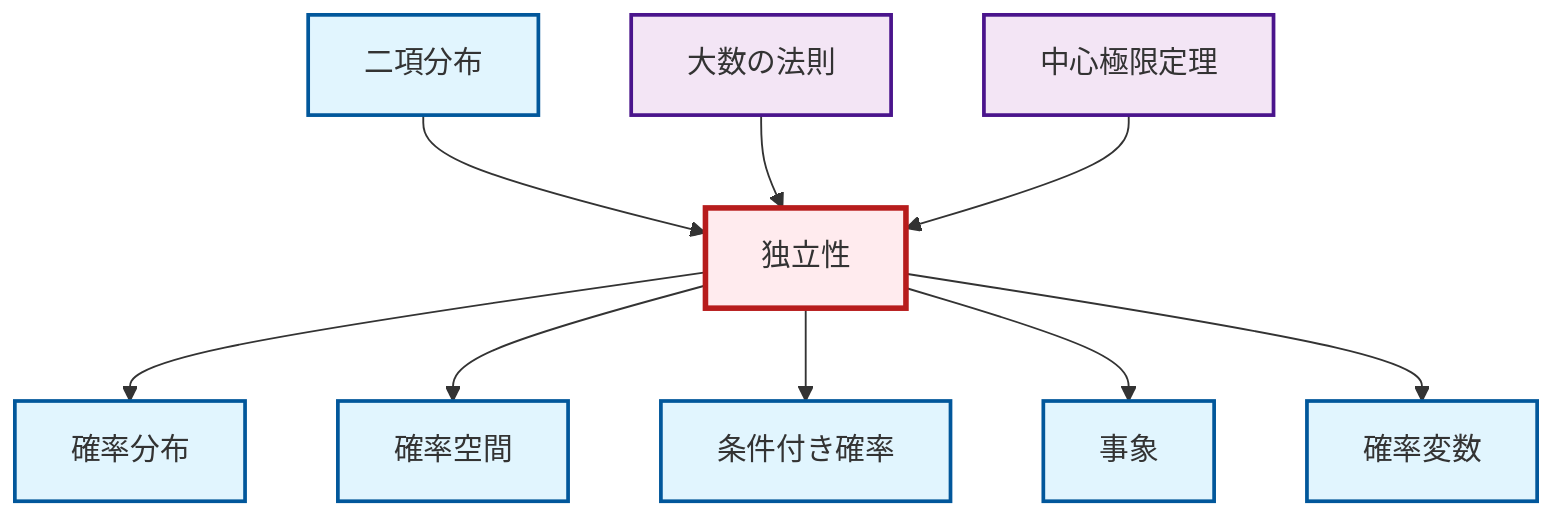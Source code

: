 graph TD
    classDef definition fill:#e1f5fe,stroke:#01579b,stroke-width:2px
    classDef theorem fill:#f3e5f5,stroke:#4a148c,stroke-width:2px
    classDef axiom fill:#fff3e0,stroke:#e65100,stroke-width:2px
    classDef example fill:#e8f5e9,stroke:#1b5e20,stroke-width:2px
    classDef current fill:#ffebee,stroke:#b71c1c,stroke-width:3px
    def-probability-distribution["確率分布"]:::definition
    thm-central-limit["中心極限定理"]:::theorem
    thm-law-of-large-numbers["大数の法則"]:::theorem
    def-conditional-probability["条件付き確率"]:::definition
    def-independence["独立性"]:::definition
    def-random-variable["確率変数"]:::definition
    def-probability-space["確率空間"]:::definition
    def-event["事象"]:::definition
    def-binomial-distribution["二項分布"]:::definition
    def-independence --> def-probability-distribution
    def-independence --> def-probability-space
    def-independence --> def-conditional-probability
    def-binomial-distribution --> def-independence
    def-independence --> def-event
    thm-law-of-large-numbers --> def-independence
    thm-central-limit --> def-independence
    def-independence --> def-random-variable
    class def-independence current